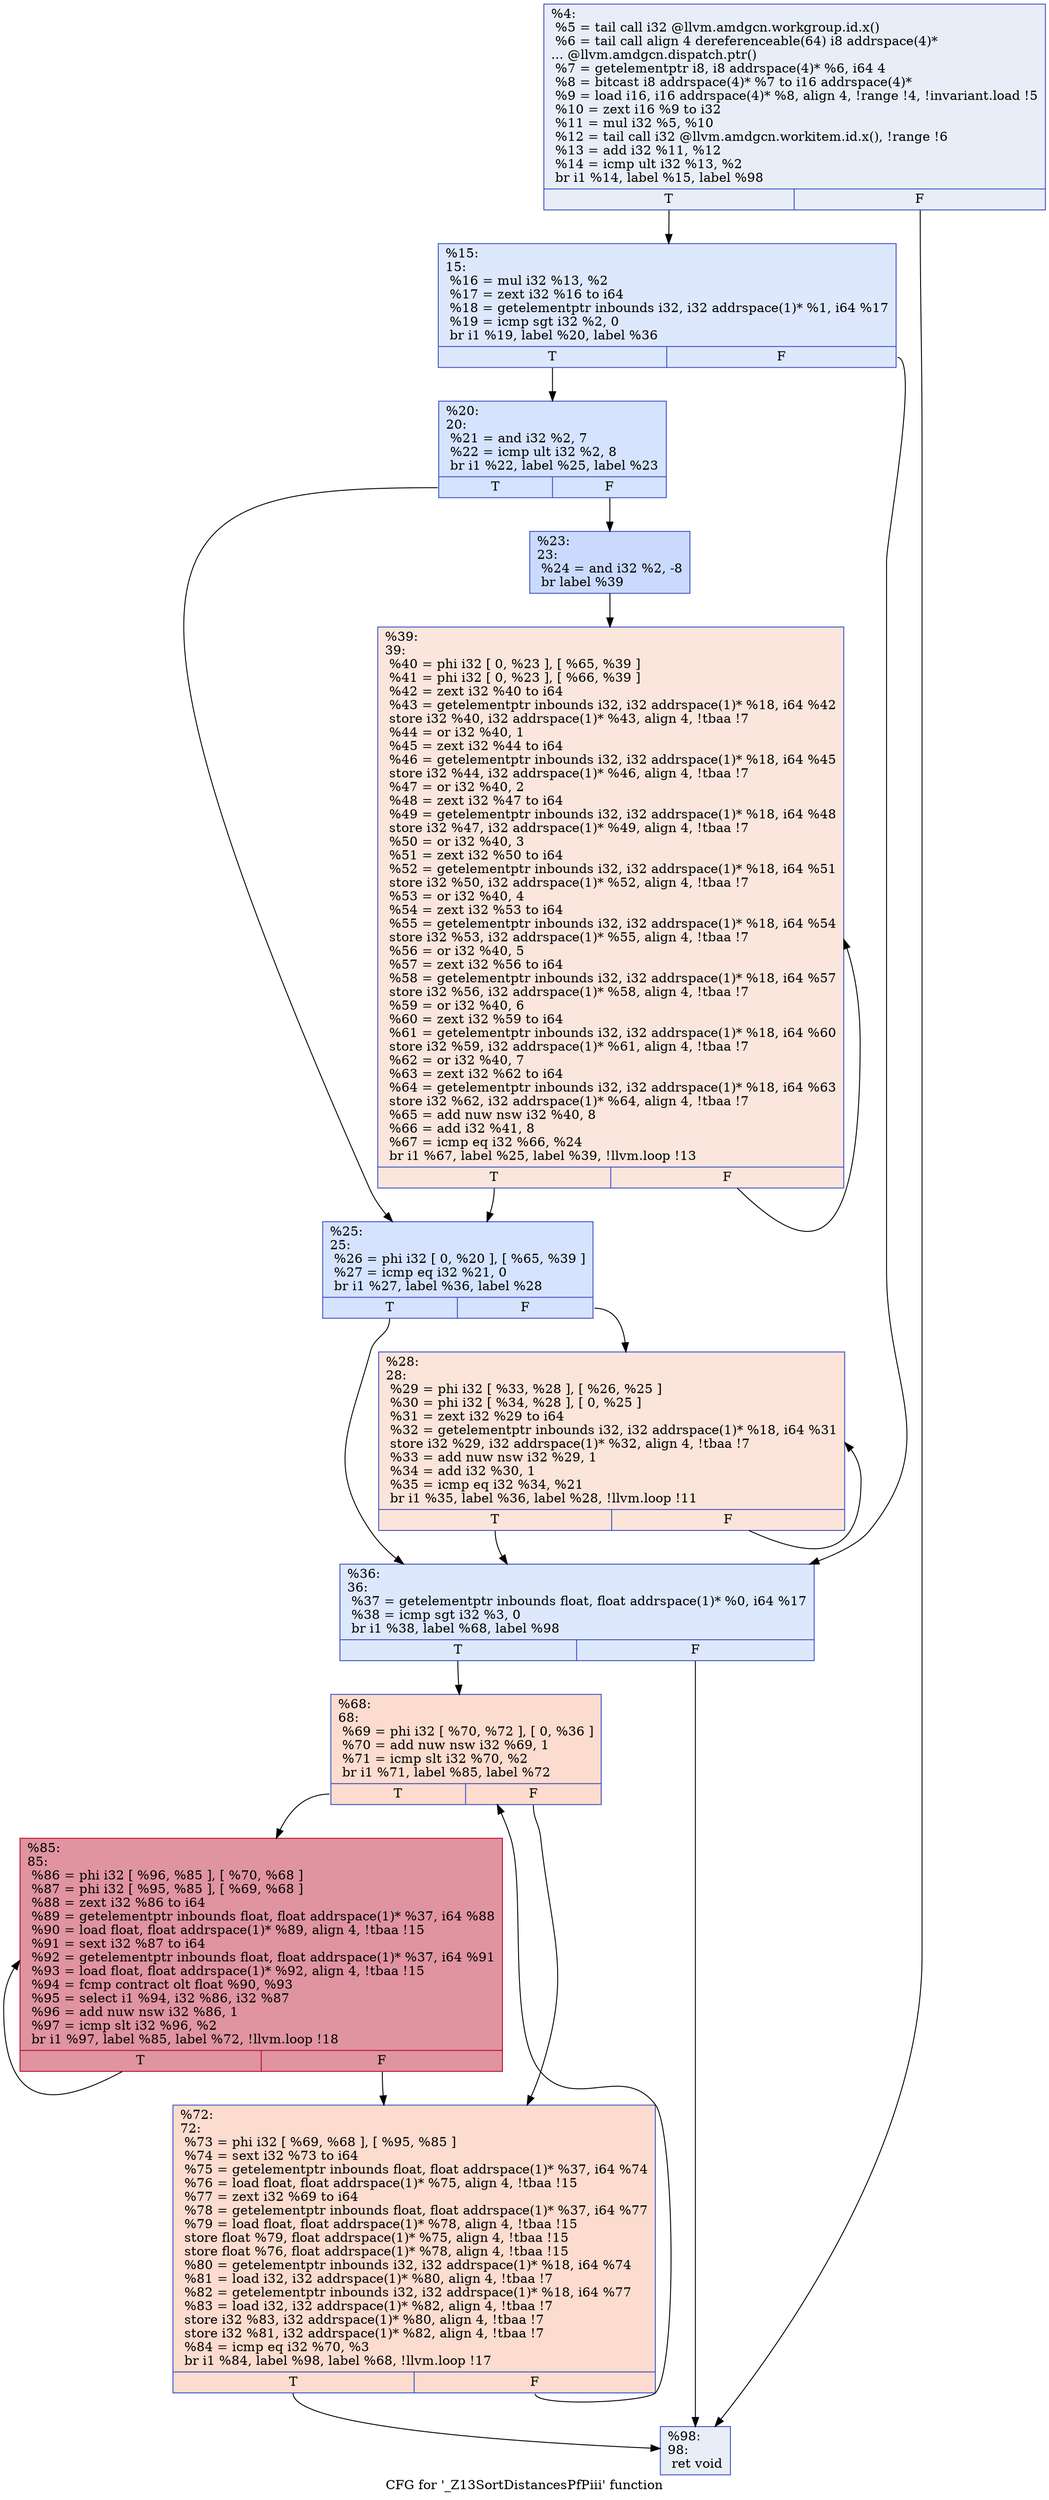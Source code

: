 digraph "CFG for '_Z13SortDistancesPfPiii' function" {
	label="CFG for '_Z13SortDistancesPfPiii' function";

	Node0x48f8240 [shape=record,color="#3d50c3ff", style=filled, fillcolor="#cbd8ee70",label="{%4:\l  %5 = tail call i32 @llvm.amdgcn.workgroup.id.x()\l  %6 = tail call align 4 dereferenceable(64) i8 addrspace(4)*\l... @llvm.amdgcn.dispatch.ptr()\l  %7 = getelementptr i8, i8 addrspace(4)* %6, i64 4\l  %8 = bitcast i8 addrspace(4)* %7 to i16 addrspace(4)*\l  %9 = load i16, i16 addrspace(4)* %8, align 4, !range !4, !invariant.load !5\l  %10 = zext i16 %9 to i32\l  %11 = mul i32 %5, %10\l  %12 = tail call i32 @llvm.amdgcn.workitem.id.x(), !range !6\l  %13 = add i32 %11, %12\l  %14 = icmp ult i32 %13, %2\l  br i1 %14, label %15, label %98\l|{<s0>T|<s1>F}}"];
	Node0x48f8240:s0 -> Node0x48fa120;
	Node0x48f8240:s1 -> Node0x48fa1b0;
	Node0x48fa120 [shape=record,color="#3d50c3ff", style=filled, fillcolor="#b2ccfb70",label="{%15:\l15:                                               \l  %16 = mul i32 %13, %2\l  %17 = zext i32 %16 to i64\l  %18 = getelementptr inbounds i32, i32 addrspace(1)* %1, i64 %17\l  %19 = icmp sgt i32 %2, 0\l  br i1 %19, label %20, label %36\l|{<s0>T|<s1>F}}"];
	Node0x48fa120:s0 -> Node0x48fa5c0;
	Node0x48fa120:s1 -> Node0x48fa610;
	Node0x48fa5c0 [shape=record,color="#3d50c3ff", style=filled, fillcolor="#a1c0ff70",label="{%20:\l20:                                               \l  %21 = and i32 %2, 7\l  %22 = icmp ult i32 %2, 8\l  br i1 %22, label %25, label %23\l|{<s0>T|<s1>F}}"];
	Node0x48fa5c0:s0 -> Node0x48fa8d0;
	Node0x48fa5c0:s1 -> Node0x48fa920;
	Node0x48fa920 [shape=record,color="#3d50c3ff", style=filled, fillcolor="#88abfd70",label="{%23:\l23:                                               \l  %24 = and i32 %2, -8\l  br label %39\l}"];
	Node0x48fa920 -> Node0x48fab20;
	Node0x48fa8d0 [shape=record,color="#3d50c3ff", style=filled, fillcolor="#a1c0ff70",label="{%25:\l25:                                               \l  %26 = phi i32 [ 0, %20 ], [ %65, %39 ]\l  %27 = icmp eq i32 %21, 0\l  br i1 %27, label %36, label %28\l|{<s0>T|<s1>F}}"];
	Node0x48fa8d0:s0 -> Node0x48fa610;
	Node0x48fa8d0:s1 -> Node0x48fad50;
	Node0x48fad50 [shape=record,color="#3d50c3ff", style=filled, fillcolor="#f5c1a970",label="{%28:\l28:                                               \l  %29 = phi i32 [ %33, %28 ], [ %26, %25 ]\l  %30 = phi i32 [ %34, %28 ], [ 0, %25 ]\l  %31 = zext i32 %29 to i64\l  %32 = getelementptr inbounds i32, i32 addrspace(1)* %18, i64 %31\l  store i32 %29, i32 addrspace(1)* %32, align 4, !tbaa !7\l  %33 = add nuw nsw i32 %29, 1\l  %34 = add i32 %30, 1\l  %35 = icmp eq i32 %34, %21\l  br i1 %35, label %36, label %28, !llvm.loop !11\l|{<s0>T|<s1>F}}"];
	Node0x48fad50:s0 -> Node0x48fa610;
	Node0x48fad50:s1 -> Node0x48fad50;
	Node0x48fa610 [shape=record,color="#3d50c3ff", style=filled, fillcolor="#b2ccfb70",label="{%36:\l36:                                               \l  %37 = getelementptr inbounds float, float addrspace(1)* %0, i64 %17\l  %38 = icmp sgt i32 %3, 0\l  br i1 %38, label %68, label %98\l|{<s0>T|<s1>F}}"];
	Node0x48fa610:s0 -> Node0x48fb900;
	Node0x48fa610:s1 -> Node0x48fa1b0;
	Node0x48fab20 [shape=record,color="#3d50c3ff", style=filled, fillcolor="#f3c7b170",label="{%39:\l39:                                               \l  %40 = phi i32 [ 0, %23 ], [ %65, %39 ]\l  %41 = phi i32 [ 0, %23 ], [ %66, %39 ]\l  %42 = zext i32 %40 to i64\l  %43 = getelementptr inbounds i32, i32 addrspace(1)* %18, i64 %42\l  store i32 %40, i32 addrspace(1)* %43, align 4, !tbaa !7\l  %44 = or i32 %40, 1\l  %45 = zext i32 %44 to i64\l  %46 = getelementptr inbounds i32, i32 addrspace(1)* %18, i64 %45\l  store i32 %44, i32 addrspace(1)* %46, align 4, !tbaa !7\l  %47 = or i32 %40, 2\l  %48 = zext i32 %47 to i64\l  %49 = getelementptr inbounds i32, i32 addrspace(1)* %18, i64 %48\l  store i32 %47, i32 addrspace(1)* %49, align 4, !tbaa !7\l  %50 = or i32 %40, 3\l  %51 = zext i32 %50 to i64\l  %52 = getelementptr inbounds i32, i32 addrspace(1)* %18, i64 %51\l  store i32 %50, i32 addrspace(1)* %52, align 4, !tbaa !7\l  %53 = or i32 %40, 4\l  %54 = zext i32 %53 to i64\l  %55 = getelementptr inbounds i32, i32 addrspace(1)* %18, i64 %54\l  store i32 %53, i32 addrspace(1)* %55, align 4, !tbaa !7\l  %56 = or i32 %40, 5\l  %57 = zext i32 %56 to i64\l  %58 = getelementptr inbounds i32, i32 addrspace(1)* %18, i64 %57\l  store i32 %56, i32 addrspace(1)* %58, align 4, !tbaa !7\l  %59 = or i32 %40, 6\l  %60 = zext i32 %59 to i64\l  %61 = getelementptr inbounds i32, i32 addrspace(1)* %18, i64 %60\l  store i32 %59, i32 addrspace(1)* %61, align 4, !tbaa !7\l  %62 = or i32 %40, 7\l  %63 = zext i32 %62 to i64\l  %64 = getelementptr inbounds i32, i32 addrspace(1)* %18, i64 %63\l  store i32 %62, i32 addrspace(1)* %64, align 4, !tbaa !7\l  %65 = add nuw nsw i32 %40, 8\l  %66 = add i32 %41, 8\l  %67 = icmp eq i32 %66, %24\l  br i1 %67, label %25, label %39, !llvm.loop !13\l|{<s0>T|<s1>F}}"];
	Node0x48fab20:s0 -> Node0x48fa8d0;
	Node0x48fab20:s1 -> Node0x48fab20;
	Node0x48fb900 [shape=record,color="#3d50c3ff", style=filled, fillcolor="#f7af9170",label="{%68:\l68:                                               \l  %69 = phi i32 [ %70, %72 ], [ 0, %36 ]\l  %70 = add nuw nsw i32 %69, 1\l  %71 = icmp slt i32 %70, %2\l  br i1 %71, label %85, label %72\l|{<s0>T|<s1>F}}"];
	Node0x48fb900:s0 -> Node0x48fdaf0;
	Node0x48fb900:s1 -> Node0x48fd890;
	Node0x48fd890 [shape=record,color="#3d50c3ff", style=filled, fillcolor="#f7af9170",label="{%72:\l72:                                               \l  %73 = phi i32 [ %69, %68 ], [ %95, %85 ]\l  %74 = sext i32 %73 to i64\l  %75 = getelementptr inbounds float, float addrspace(1)* %37, i64 %74\l  %76 = load float, float addrspace(1)* %75, align 4, !tbaa !15\l  %77 = zext i32 %69 to i64\l  %78 = getelementptr inbounds float, float addrspace(1)* %37, i64 %77\l  %79 = load float, float addrspace(1)* %78, align 4, !tbaa !15\l  store float %79, float addrspace(1)* %75, align 4, !tbaa !15\l  store float %76, float addrspace(1)* %78, align 4, !tbaa !15\l  %80 = getelementptr inbounds i32, i32 addrspace(1)* %18, i64 %74\l  %81 = load i32, i32 addrspace(1)* %80, align 4, !tbaa !7\l  %82 = getelementptr inbounds i32, i32 addrspace(1)* %18, i64 %77\l  %83 = load i32, i32 addrspace(1)* %82, align 4, !tbaa !7\l  store i32 %83, i32 addrspace(1)* %80, align 4, !tbaa !7\l  store i32 %81, i32 addrspace(1)* %82, align 4, !tbaa !7\l  %84 = icmp eq i32 %70, %3\l  br i1 %84, label %98, label %68, !llvm.loop !17\l|{<s0>T|<s1>F}}"];
	Node0x48fd890:s0 -> Node0x48fa1b0;
	Node0x48fd890:s1 -> Node0x48fb900;
	Node0x48fdaf0 [shape=record,color="#b70d28ff", style=filled, fillcolor="#b70d2870",label="{%85:\l85:                                               \l  %86 = phi i32 [ %96, %85 ], [ %70, %68 ]\l  %87 = phi i32 [ %95, %85 ], [ %69, %68 ]\l  %88 = zext i32 %86 to i64\l  %89 = getelementptr inbounds float, float addrspace(1)* %37, i64 %88\l  %90 = load float, float addrspace(1)* %89, align 4, !tbaa !15\l  %91 = sext i32 %87 to i64\l  %92 = getelementptr inbounds float, float addrspace(1)* %37, i64 %91\l  %93 = load float, float addrspace(1)* %92, align 4, !tbaa !15\l  %94 = fcmp contract olt float %90, %93\l  %95 = select i1 %94, i32 %86, i32 %87\l  %96 = add nuw nsw i32 %86, 1\l  %97 = icmp slt i32 %96, %2\l  br i1 %97, label %85, label %72, !llvm.loop !18\l|{<s0>T|<s1>F}}"];
	Node0x48fdaf0:s0 -> Node0x48fdaf0;
	Node0x48fdaf0:s1 -> Node0x48fd890;
	Node0x48fa1b0 [shape=record,color="#3d50c3ff", style=filled, fillcolor="#cbd8ee70",label="{%98:\l98:                                               \l  ret void\l}"];
}
